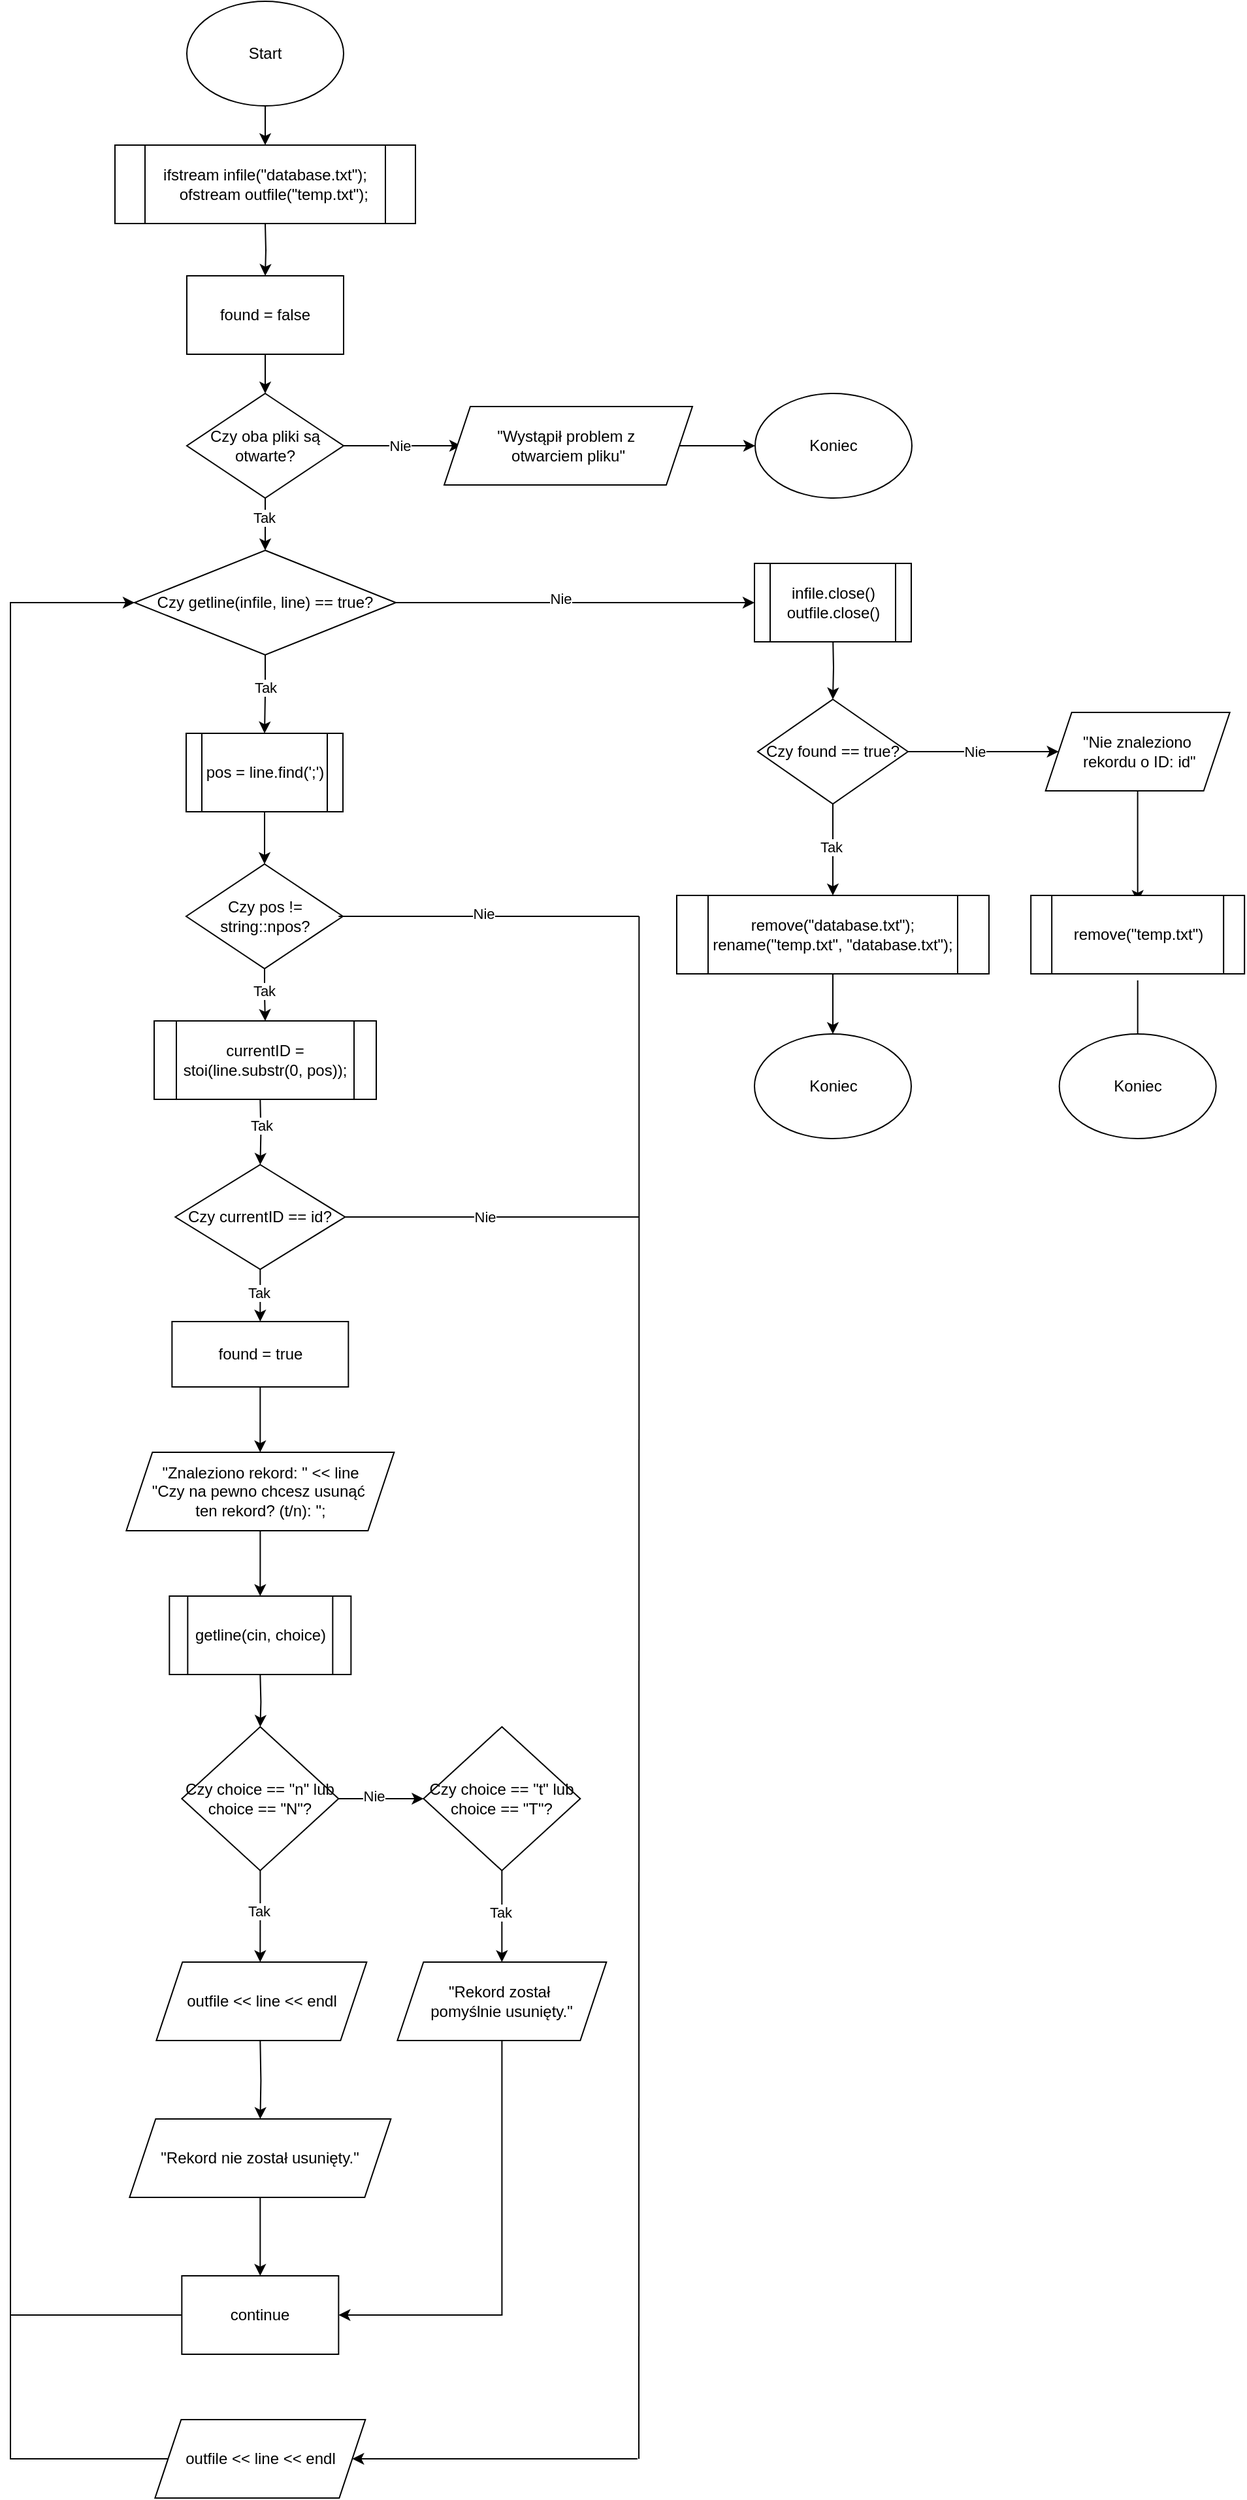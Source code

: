 <mxfile version="26.0.6">
  <diagram id="C5RBs43oDa-KdzZeNtuy" name="Page-1">
    <mxGraphModel dx="1728" dy="922" grid="1" gridSize="10" guides="1" tooltips="1" connect="1" arrows="1" fold="1" page="1" pageScale="1" pageWidth="827" pageHeight="1169" math="0" shadow="0">
      <root>
        <mxCell id="WIyWlLk6GJQsqaUBKTNV-0" />
        <mxCell id="WIyWlLk6GJQsqaUBKTNV-1" parent="WIyWlLk6GJQsqaUBKTNV-0" />
        <mxCell id="KCTy45zR8SqoDw_VZt65-4" value="" style="edgeStyle=orthogonalEdgeStyle;rounded=0;orthogonalLoop=1;jettySize=auto;html=1;" parent="WIyWlLk6GJQsqaUBKTNV-1" source="KCTy45zR8SqoDw_VZt65-0" edge="1">
          <mxGeometry relative="1" as="geometry">
            <mxPoint x="425" y="140" as="targetPoint" />
          </mxGeometry>
        </mxCell>
        <mxCell id="KCTy45zR8SqoDw_VZt65-0" value="Start" style="ellipse;whiteSpace=wrap;html=1;" parent="WIyWlLk6GJQsqaUBKTNV-1" vertex="1">
          <mxGeometry x="365" y="30" width="120" height="80" as="geometry" />
        </mxCell>
        <mxCell id="KCTy45zR8SqoDw_VZt65-5" value="" style="edgeStyle=orthogonalEdgeStyle;rounded=0;orthogonalLoop=1;jettySize=auto;html=1;" parent="WIyWlLk6GJQsqaUBKTNV-1" edge="1">
          <mxGeometry relative="1" as="geometry">
            <mxPoint x="425" y="240" as="targetPoint" />
            <mxPoint x="425" y="200" as="sourcePoint" />
          </mxGeometry>
        </mxCell>
        <mxCell id="KCTy45zR8SqoDw_VZt65-8" value="" style="edgeStyle=orthogonalEdgeStyle;rounded=0;orthogonalLoop=1;jettySize=auto;html=1;" parent="WIyWlLk6GJQsqaUBKTNV-1" source="KCTy45zR8SqoDw_VZt65-3" edge="1">
          <mxGeometry relative="1" as="geometry">
            <mxPoint x="425" y="450" as="targetPoint" />
          </mxGeometry>
        </mxCell>
        <mxCell id="KCTy45zR8SqoDw_VZt65-9" value="Tak" style="edgeLabel;html=1;align=center;verticalAlign=middle;resizable=0;points=[];" parent="KCTy45zR8SqoDw_VZt65-8" vertex="1" connectable="0">
          <mxGeometry x="-0.25" y="-1" relative="1" as="geometry">
            <mxPoint as="offset" />
          </mxGeometry>
        </mxCell>
        <mxCell id="KCTy45zR8SqoDw_VZt65-37" value="" style="edgeStyle=orthogonalEdgeStyle;rounded=0;orthogonalLoop=1;jettySize=auto;html=1;" parent="WIyWlLk6GJQsqaUBKTNV-1" source="KCTy45zR8SqoDw_VZt65-3" edge="1">
          <mxGeometry relative="1" as="geometry">
            <mxPoint x="575" y="370" as="targetPoint" />
          </mxGeometry>
        </mxCell>
        <mxCell id="KCTy45zR8SqoDw_VZt65-40" value="Nie" style="edgeLabel;html=1;align=center;verticalAlign=middle;resizable=0;points=[];" parent="KCTy45zR8SqoDw_VZt65-37" vertex="1" connectable="0">
          <mxGeometry x="-0.076" y="-5" relative="1" as="geometry">
            <mxPoint x="1" y="-5" as="offset" />
          </mxGeometry>
        </mxCell>
        <mxCell id="KCTy45zR8SqoDw_VZt65-3" value="Czy oba pliki są otwarte?" style="rhombus;whiteSpace=wrap;html=1;" parent="WIyWlLk6GJQsqaUBKTNV-1" vertex="1">
          <mxGeometry x="365" y="330" width="120" height="80" as="geometry" />
        </mxCell>
        <mxCell id="RIzqlDSU6DIZtA3HWdla-19" value="" style="edgeStyle=orthogonalEdgeStyle;rounded=0;orthogonalLoop=1;jettySize=auto;html=1;" edge="1" parent="WIyWlLk6GJQsqaUBKTNV-1" source="KCTy45zR8SqoDw_VZt65-10" target="7Dpj62d-ykifg3SA02z4-1">
          <mxGeometry relative="1" as="geometry" />
        </mxCell>
        <mxCell id="RIzqlDSU6DIZtA3HWdla-20" value="Tak" style="edgeLabel;html=1;align=center;verticalAlign=middle;resizable=0;points=[];" vertex="1" connectable="0" parent="RIzqlDSU6DIZtA3HWdla-19">
          <mxGeometry x="-0.193" y="-1" relative="1" as="geometry">
            <mxPoint as="offset" />
          </mxGeometry>
        </mxCell>
        <mxCell id="KCTy45zR8SqoDw_VZt65-10" value="Czy pos != string::npos?" style="rhombus;whiteSpace=wrap;html=1;" parent="WIyWlLk6GJQsqaUBKTNV-1" vertex="1">
          <mxGeometry x="364.5" y="690" width="120" height="80" as="geometry" />
        </mxCell>
        <mxCell id="KCTy45zR8SqoDw_VZt65-15" value="" style="edgeStyle=orthogonalEdgeStyle;rounded=0;orthogonalLoop=1;jettySize=auto;html=1;" parent="WIyWlLk6GJQsqaUBKTNV-1" target="KCTy45zR8SqoDw_VZt65-14" edge="1">
          <mxGeometry relative="1" as="geometry">
            <mxPoint x="421.17" y="870" as="sourcePoint" />
          </mxGeometry>
        </mxCell>
        <mxCell id="KCTy45zR8SqoDw_VZt65-17" value="Tak" style="edgeLabel;html=1;align=center;verticalAlign=middle;resizable=0;points=[];" parent="KCTy45zR8SqoDw_VZt65-15" vertex="1" connectable="0">
          <mxGeometry x="-0.232" relative="1" as="geometry">
            <mxPoint as="offset" />
          </mxGeometry>
        </mxCell>
        <mxCell id="KCTy45zR8SqoDw_VZt65-21" value="" style="edgeStyle=orthogonalEdgeStyle;rounded=0;orthogonalLoop=1;jettySize=auto;html=1;" parent="WIyWlLk6GJQsqaUBKTNV-1" source="KCTy45zR8SqoDw_VZt65-14" target="KCTy45zR8SqoDw_VZt65-18" edge="1">
          <mxGeometry relative="1" as="geometry" />
        </mxCell>
        <mxCell id="KCTy45zR8SqoDw_VZt65-24" value="Tak" style="edgeLabel;html=1;align=center;verticalAlign=middle;resizable=0;points=[];" parent="KCTy45zR8SqoDw_VZt65-21" vertex="1" connectable="0">
          <mxGeometry x="-0.1" y="-1" relative="1" as="geometry">
            <mxPoint as="offset" />
          </mxGeometry>
        </mxCell>
        <mxCell id="KCTy45zR8SqoDw_VZt65-14" value="Czy&amp;nbsp;currentID == id?" style="rhombus;whiteSpace=wrap;html=1;" parent="WIyWlLk6GJQsqaUBKTNV-1" vertex="1">
          <mxGeometry x="356.17" y="920" width="130" height="80" as="geometry" />
        </mxCell>
        <mxCell id="KCTy45zR8SqoDw_VZt65-22" value="" style="edgeStyle=orthogonalEdgeStyle;rounded=0;orthogonalLoop=1;jettySize=auto;html=1;" parent="WIyWlLk6GJQsqaUBKTNV-1" source="KCTy45zR8SqoDw_VZt65-18" target="KCTy45zR8SqoDw_VZt65-19" edge="1">
          <mxGeometry relative="1" as="geometry" />
        </mxCell>
        <mxCell id="KCTy45zR8SqoDw_VZt65-18" value="found = true" style="rounded=0;whiteSpace=wrap;html=1;" parent="WIyWlLk6GJQsqaUBKTNV-1" vertex="1">
          <mxGeometry x="353.67" y="1040" width="135" height="50" as="geometry" />
        </mxCell>
        <mxCell id="KCTy45zR8SqoDw_VZt65-23" value="" style="edgeStyle=orthogonalEdgeStyle;rounded=0;orthogonalLoop=1;jettySize=auto;html=1;" parent="WIyWlLk6GJQsqaUBKTNV-1" source="KCTy45zR8SqoDw_VZt65-19" edge="1">
          <mxGeometry relative="1" as="geometry">
            <mxPoint x="421.17" y="1250" as="targetPoint" />
          </mxGeometry>
        </mxCell>
        <mxCell id="KCTy45zR8SqoDw_VZt65-19" value="&lt;div&gt;&quot;Znaleziono rekord: &quot; &amp;lt;&amp;lt; line&lt;/div&gt;&lt;div&gt;&quot;Czy na pewno chcesz usunąć&amp;nbsp;&lt;/div&gt;&lt;div&gt;ten rekord? (t/n): &quot;;&lt;/div&gt;" style="shape=parallelogram;perimeter=parallelogramPerimeter;whiteSpace=wrap;html=1;fixedSize=1;" parent="WIyWlLk6GJQsqaUBKTNV-1" vertex="1">
          <mxGeometry x="318.67" y="1140" width="205" height="60" as="geometry" />
        </mxCell>
        <mxCell id="GhSu-IRCzfq4Tvi9c8nH-0" value="" style="edgeStyle=orthogonalEdgeStyle;rounded=0;orthogonalLoop=1;jettySize=auto;html=1;" parent="WIyWlLk6GJQsqaUBKTNV-1" target="KCTy45zR8SqoDw_VZt65-29" edge="1">
          <mxGeometry relative="1" as="geometry">
            <mxPoint x="421.17" y="1310" as="sourcePoint" />
          </mxGeometry>
        </mxCell>
        <mxCell id="KCTy45zR8SqoDw_VZt65-33" value="" style="edgeStyle=orthogonalEdgeStyle;rounded=0;orthogonalLoop=1;jettySize=auto;html=1;entryX=0.5;entryY=0;entryDx=0;entryDy=0;" parent="WIyWlLk6GJQsqaUBKTNV-1" source="KCTy45zR8SqoDw_VZt65-29" edge="1">
          <mxGeometry relative="1" as="geometry">
            <mxPoint x="421.17" y="1530" as="targetPoint" />
          </mxGeometry>
        </mxCell>
        <mxCell id="KCTy45zR8SqoDw_VZt65-34" value="Tak" style="edgeLabel;html=1;align=center;verticalAlign=middle;resizable=0;points=[];" parent="KCTy45zR8SqoDw_VZt65-33" vertex="1" connectable="0">
          <mxGeometry x="-0.117" y="-1" relative="1" as="geometry">
            <mxPoint as="offset" />
          </mxGeometry>
        </mxCell>
        <mxCell id="KCTy45zR8SqoDw_VZt65-44" value="" style="edgeStyle=orthogonalEdgeStyle;rounded=0;orthogonalLoop=1;jettySize=auto;html=1;" parent="WIyWlLk6GJQsqaUBKTNV-1" source="KCTy45zR8SqoDw_VZt65-29" target="KCTy45zR8SqoDw_VZt65-43" edge="1">
          <mxGeometry relative="1" as="geometry" />
        </mxCell>
        <mxCell id="KCTy45zR8SqoDw_VZt65-45" value="Nie" style="edgeLabel;html=1;align=center;verticalAlign=middle;resizable=0;points=[];" parent="KCTy45zR8SqoDw_VZt65-44" vertex="1" connectable="0">
          <mxGeometry x="-0.171" y="1" relative="1" as="geometry">
            <mxPoint y="-1" as="offset" />
          </mxGeometry>
        </mxCell>
        <mxCell id="KCTy45zR8SqoDw_VZt65-29" value="Czy&amp;nbsp;choice == &quot;n&quot; lub choice == &quot;N&quot;?" style="rhombus;whiteSpace=wrap;html=1;" parent="WIyWlLk6GJQsqaUBKTNV-1" vertex="1">
          <mxGeometry x="361.17" y="1350" width="120" height="110" as="geometry" />
        </mxCell>
        <mxCell id="7Dpj62d-ykifg3SA02z4-5" value="" style="edgeStyle=orthogonalEdgeStyle;rounded=0;orthogonalLoop=1;jettySize=auto;html=1;" parent="WIyWlLk6GJQsqaUBKTNV-1" target="KCTy45zR8SqoDw_VZt65-41" edge="1">
          <mxGeometry relative="1" as="geometry">
            <mxPoint x="421.17" y="1590" as="sourcePoint" />
          </mxGeometry>
        </mxCell>
        <mxCell id="7Dpj62d-ykifg3SA02z4-3" value="" style="edgeStyle=orthogonalEdgeStyle;rounded=0;orthogonalLoop=1;jettySize=auto;html=1;" parent="WIyWlLk6GJQsqaUBKTNV-1" source="KCTy45zR8SqoDw_VZt65-35" target="KCTy45zR8SqoDw_VZt65-38" edge="1">
          <mxGeometry relative="1" as="geometry" />
        </mxCell>
        <mxCell id="KCTy45zR8SqoDw_VZt65-35" value="&quot;Wystąpił problem z&amp;nbsp;&lt;div&gt;otwarciem pliku&quot;&lt;/div&gt;" style="shape=parallelogram;perimeter=parallelogramPerimeter;whiteSpace=wrap;html=1;fixedSize=1;align=center;" parent="WIyWlLk6GJQsqaUBKTNV-1" vertex="1">
          <mxGeometry x="562" y="340" width="190" height="60" as="geometry" />
        </mxCell>
        <mxCell id="KCTy45zR8SqoDw_VZt65-38" value="Koniec" style="ellipse;whiteSpace=wrap;html=1;align=center;" parent="WIyWlLk6GJQsqaUBKTNV-1" vertex="1">
          <mxGeometry x="800" y="330" width="120" height="80" as="geometry" />
        </mxCell>
        <mxCell id="7Dpj62d-ykifg3SA02z4-6" value="" style="edgeStyle=orthogonalEdgeStyle;rounded=0;orthogonalLoop=1;jettySize=auto;html=1;" parent="WIyWlLk6GJQsqaUBKTNV-1" source="KCTy45zR8SqoDw_VZt65-41" target="4f3Q8JfFXg3_KdYFr55n-6" edge="1">
          <mxGeometry relative="1" as="geometry" />
        </mxCell>
        <mxCell id="KCTy45zR8SqoDw_VZt65-41" value="&quot;Rekord nie został usunięty.&quot;" style="shape=parallelogram;perimeter=parallelogramPerimeter;whiteSpace=wrap;html=1;fixedSize=1;" parent="WIyWlLk6GJQsqaUBKTNV-1" vertex="1">
          <mxGeometry x="321.17" y="1650" width="200" height="60" as="geometry" />
        </mxCell>
        <mxCell id="KCTy45zR8SqoDw_VZt65-47" value="" style="edgeStyle=orthogonalEdgeStyle;rounded=0;orthogonalLoop=1;jettySize=auto;html=1;" parent="WIyWlLk6GJQsqaUBKTNV-1" source="KCTy45zR8SqoDw_VZt65-43" target="KCTy45zR8SqoDw_VZt65-46" edge="1">
          <mxGeometry relative="1" as="geometry" />
        </mxCell>
        <mxCell id="KCTy45zR8SqoDw_VZt65-48" value="Tak" style="edgeLabel;html=1;align=center;verticalAlign=middle;resizable=0;points=[];" parent="KCTy45zR8SqoDw_VZt65-47" vertex="1" connectable="0">
          <mxGeometry x="-0.085" y="-1" relative="1" as="geometry">
            <mxPoint as="offset" />
          </mxGeometry>
        </mxCell>
        <mxCell id="KCTy45zR8SqoDw_VZt65-43" value="Czy&amp;nbsp;choice == &quot;t&quot; lub choice == &quot;T&quot;?" style="rhombus;whiteSpace=wrap;html=1;" parent="WIyWlLk6GJQsqaUBKTNV-1" vertex="1">
          <mxGeometry x="546.17" y="1350" width="120" height="110" as="geometry" />
        </mxCell>
        <mxCell id="4f3Q8JfFXg3_KdYFr55n-7" value="" style="edgeStyle=orthogonalEdgeStyle;rounded=0;orthogonalLoop=1;jettySize=auto;html=1;" parent="WIyWlLk6GJQsqaUBKTNV-1" source="KCTy45zR8SqoDw_VZt65-46" target="4f3Q8JfFXg3_KdYFr55n-6" edge="1">
          <mxGeometry relative="1" as="geometry">
            <Array as="points">
              <mxPoint x="606.17" y="1800" />
            </Array>
          </mxGeometry>
        </mxCell>
        <mxCell id="KCTy45zR8SqoDw_VZt65-46" value="&quot;Rekord został&amp;nbsp;&lt;div&gt;pomyślnie usunięty.&quot;&lt;/div&gt;" style="shape=parallelogram;perimeter=parallelogramPerimeter;whiteSpace=wrap;html=1;fixedSize=1;" parent="WIyWlLk6GJQsqaUBKTNV-1" vertex="1">
          <mxGeometry x="526.17" y="1530" width="160" height="60" as="geometry" />
        </mxCell>
        <mxCell id="KCTy45zR8SqoDw_VZt65-59" value="" style="edgeStyle=orthogonalEdgeStyle;rounded=0;orthogonalLoop=1;jettySize=auto;html=1;" parent="WIyWlLk6GJQsqaUBKTNV-1" target="KCTy45zR8SqoDw_VZt65-58" edge="1">
          <mxGeometry relative="1" as="geometry">
            <mxPoint x="859.5" y="514" as="sourcePoint" />
          </mxGeometry>
        </mxCell>
        <mxCell id="KCTy45zR8SqoDw_VZt65-66" value="" style="edgeStyle=orthogonalEdgeStyle;rounded=0;orthogonalLoop=1;jettySize=auto;html=1;" parent="WIyWlLk6GJQsqaUBKTNV-1" source="KCTy45zR8SqoDw_VZt65-58" target="KCTy45zR8SqoDw_VZt65-65" edge="1">
          <mxGeometry relative="1" as="geometry" />
        </mxCell>
        <mxCell id="GhSu-IRCzfq4Tvi9c8nH-3" value="Nie" style="edgeLabel;html=1;align=center;verticalAlign=middle;resizable=0;points=[];" parent="KCTy45zR8SqoDw_VZt65-66" vertex="1" connectable="0">
          <mxGeometry x="-0.116" relative="1" as="geometry">
            <mxPoint as="offset" />
          </mxGeometry>
        </mxCell>
        <mxCell id="RIzqlDSU6DIZtA3HWdla-8" value="" style="edgeStyle=orthogonalEdgeStyle;rounded=0;orthogonalLoop=1;jettySize=auto;html=1;" edge="1" parent="WIyWlLk6GJQsqaUBKTNV-1" source="KCTy45zR8SqoDw_VZt65-58" target="7Dpj62d-ykifg3SA02z4-13">
          <mxGeometry relative="1" as="geometry" />
        </mxCell>
        <mxCell id="RIzqlDSU6DIZtA3HWdla-9" value="Tak" style="edgeLabel;html=1;align=center;verticalAlign=middle;resizable=0;points=[];" vertex="1" connectable="0" parent="RIzqlDSU6DIZtA3HWdla-8">
          <mxGeometry x="-0.076" y="-2" relative="1" as="geometry">
            <mxPoint as="offset" />
          </mxGeometry>
        </mxCell>
        <mxCell id="KCTy45zR8SqoDw_VZt65-58" value="Czy found == true?" style="rhombus;whiteSpace=wrap;html=1;" parent="WIyWlLk6GJQsqaUBKTNV-1" vertex="1">
          <mxGeometry x="802" y="564" width="115" height="80" as="geometry" />
        </mxCell>
        <mxCell id="KCTy45zR8SqoDw_VZt65-63" value="" style="edgeStyle=orthogonalEdgeStyle;rounded=0;orthogonalLoop=1;jettySize=auto;html=1;exitX=0.5;exitY=1;exitDx=0;exitDy=0;" parent="WIyWlLk6GJQsqaUBKTNV-1" source="7Dpj62d-ykifg3SA02z4-13" target="KCTy45zR8SqoDw_VZt65-62" edge="1">
          <mxGeometry relative="1" as="geometry">
            <mxPoint x="667.5" y="634" as="sourcePoint" />
          </mxGeometry>
        </mxCell>
        <mxCell id="KCTy45zR8SqoDw_VZt65-62" value="Koniec" style="ellipse;whiteSpace=wrap;html=1;" parent="WIyWlLk6GJQsqaUBKTNV-1" vertex="1">
          <mxGeometry x="799.5" y="820" width="120" height="80" as="geometry" />
        </mxCell>
        <mxCell id="KCTy45zR8SqoDw_VZt65-70" value="" style="edgeStyle=orthogonalEdgeStyle;rounded=0;orthogonalLoop=1;jettySize=auto;html=1;" parent="WIyWlLk6GJQsqaUBKTNV-1" source="KCTy45zR8SqoDw_VZt65-65" edge="1">
          <mxGeometry relative="1" as="geometry">
            <mxPoint x="1092.83" y="719" as="targetPoint" />
          </mxGeometry>
        </mxCell>
        <mxCell id="KCTy45zR8SqoDw_VZt65-65" value="&quot;Nie znaleziono&lt;div&gt;&amp;nbsp;rekordu o ID: id&quot;&lt;/div&gt;" style="shape=parallelogram;perimeter=parallelogramPerimeter;whiteSpace=wrap;html=1;fixedSize=1;" parent="WIyWlLk6GJQsqaUBKTNV-1" vertex="1">
          <mxGeometry x="1022.33" y="574" width="141" height="60" as="geometry" />
        </mxCell>
        <mxCell id="KCTy45zR8SqoDw_VZt65-71" value="" style="edgeStyle=orthogonalEdgeStyle;rounded=0;orthogonalLoop=1;jettySize=auto;html=1;" parent="WIyWlLk6GJQsqaUBKTNV-1" edge="1">
          <mxGeometry relative="1" as="geometry">
            <mxPoint x="1092.83" y="829" as="targetPoint" />
            <mxPoint x="1092.83" y="779" as="sourcePoint" />
          </mxGeometry>
        </mxCell>
        <mxCell id="KCTy45zR8SqoDw_VZt65-69" value="Koniec" style="ellipse;whiteSpace=wrap;html=1;" parent="WIyWlLk6GJQsqaUBKTNV-1" vertex="1">
          <mxGeometry x="1032.83" y="820" width="120" height="80" as="geometry" />
        </mxCell>
        <mxCell id="GhSu-IRCzfq4Tvi9c8nH-7" value="" style="endArrow=none;html=1;rounded=0;exitX=1;exitY=0.5;exitDx=0;exitDy=0;" parent="WIyWlLk6GJQsqaUBKTNV-1" source="KCTy45zR8SqoDw_VZt65-14" edge="1">
          <mxGeometry width="50" height="50" relative="1" as="geometry">
            <mxPoint x="451.17" y="1030" as="sourcePoint" />
            <mxPoint x="711.17" y="960" as="targetPoint" />
          </mxGeometry>
        </mxCell>
        <mxCell id="GhSu-IRCzfq4Tvi9c8nH-9" value="Nie" style="edgeLabel;html=1;align=center;verticalAlign=middle;resizable=0;points=[];" parent="GhSu-IRCzfq4Tvi9c8nH-7" vertex="1" connectable="0">
          <mxGeometry x="-0.048" relative="1" as="geometry">
            <mxPoint as="offset" />
          </mxGeometry>
        </mxCell>
        <mxCell id="GhSu-IRCzfq4Tvi9c8nH-8" value="" style="endArrow=none;html=1;rounded=0;" parent="WIyWlLk6GJQsqaUBKTNV-1" edge="1">
          <mxGeometry width="50" height="50" relative="1" as="geometry">
            <mxPoint x="711" y="1910" as="sourcePoint" />
            <mxPoint x="711.17" y="970" as="targetPoint" />
            <Array as="points" />
          </mxGeometry>
        </mxCell>
        <mxCell id="GhSu-IRCzfq4Tvi9c8nH-10" value="" style="endArrow=none;html=1;rounded=0;" parent="WIyWlLk6GJQsqaUBKTNV-1" edge="1">
          <mxGeometry width="50" height="50" relative="1" as="geometry">
            <mxPoint x="481.17" y="730" as="sourcePoint" />
            <mxPoint x="711.17" y="730" as="targetPoint" />
          </mxGeometry>
        </mxCell>
        <mxCell id="GhSu-IRCzfq4Tvi9c8nH-12" value="Nie" style="edgeLabel;html=1;align=center;verticalAlign=middle;resizable=0;points=[];" parent="GhSu-IRCzfq4Tvi9c8nH-10" vertex="1" connectable="0">
          <mxGeometry x="-0.041" y="2" relative="1" as="geometry">
            <mxPoint as="offset" />
          </mxGeometry>
        </mxCell>
        <mxCell id="GhSu-IRCzfq4Tvi9c8nH-11" value="" style="endArrow=none;html=1;rounded=0;" parent="WIyWlLk6GJQsqaUBKTNV-1" edge="1">
          <mxGeometry width="50" height="50" relative="1" as="geometry">
            <mxPoint x="711.17" y="970" as="sourcePoint" />
            <mxPoint x="711.17" y="730" as="targetPoint" />
          </mxGeometry>
        </mxCell>
        <mxCell id="4f3Q8JfFXg3_KdYFr55n-0" value="&lt;div&gt;ifstream infile(&quot;database.txt&quot;);&lt;/div&gt;&lt;div&gt;&amp;nbsp; &amp;nbsp; ofstream outfile(&quot;temp.txt&quot;);&lt;/div&gt;" style="shape=process;whiteSpace=wrap;html=1;backgroundOutline=1;align=center;" parent="WIyWlLk6GJQsqaUBKTNV-1" vertex="1">
          <mxGeometry x="310" y="140" width="230" height="60" as="geometry" />
        </mxCell>
        <mxCell id="4f3Q8JfFXg3_KdYFr55n-2" value="" style="edgeStyle=orthogonalEdgeStyle;rounded=0;orthogonalLoop=1;jettySize=auto;html=1;" parent="WIyWlLk6GJQsqaUBKTNV-1" source="4f3Q8JfFXg3_KdYFr55n-1" target="KCTy45zR8SqoDw_VZt65-3" edge="1">
          <mxGeometry relative="1" as="geometry" />
        </mxCell>
        <mxCell id="4f3Q8JfFXg3_KdYFr55n-1" value="&lt;div&gt;found = false&lt;/div&gt;" style="rounded=0;whiteSpace=wrap;html=1;" parent="WIyWlLk6GJQsqaUBKTNV-1" vertex="1">
          <mxGeometry x="365" y="240" width="120" height="60" as="geometry" />
        </mxCell>
        <mxCell id="4f3Q8JfFXg3_KdYFr55n-6" value="continue" style="rounded=0;whiteSpace=wrap;html=1;" parent="WIyWlLk6GJQsqaUBKTNV-1" vertex="1">
          <mxGeometry x="361.17" y="1770" width="120" height="60" as="geometry" />
        </mxCell>
        <mxCell id="RIzqlDSU6DIZtA3HWdla-5" value="" style="edgeStyle=orthogonalEdgeStyle;rounded=0;orthogonalLoop=1;jettySize=auto;html=1;" edge="1" parent="WIyWlLk6GJQsqaUBKTNV-1" source="7Dpj62d-ykifg3SA02z4-0" target="KCTy45zR8SqoDw_VZt65-10">
          <mxGeometry relative="1" as="geometry" />
        </mxCell>
        <mxCell id="7Dpj62d-ykifg3SA02z4-0" value="pos = line.find(&#39;;&#39;)" style="shape=process;whiteSpace=wrap;html=1;backgroundOutline=1;" parent="WIyWlLk6GJQsqaUBKTNV-1" vertex="1">
          <mxGeometry x="364.5" y="590" width="120" height="60" as="geometry" />
        </mxCell>
        <mxCell id="7Dpj62d-ykifg3SA02z4-1" value="currentID = stoi(line.substr(0, pos));" style="shape=process;whiteSpace=wrap;html=1;backgroundOutline=1;" parent="WIyWlLk6GJQsqaUBKTNV-1" vertex="1">
          <mxGeometry x="340" y="810" width="170" height="60" as="geometry" />
        </mxCell>
        <mxCell id="7Dpj62d-ykifg3SA02z4-4" value="getline(cin, choice)" style="shape=process;whiteSpace=wrap;html=1;backgroundOutline=1;" parent="WIyWlLk6GJQsqaUBKTNV-1" vertex="1">
          <mxGeometry x="351.67" y="1250" width="139" height="60" as="geometry" />
        </mxCell>
        <mxCell id="7Dpj62d-ykifg3SA02z4-7" value="outfile &amp;lt;&amp;lt; line &amp;lt;&amp;lt; endl" style="shape=parallelogram;perimeter=parallelogramPerimeter;whiteSpace=wrap;html=1;fixedSize=1;" parent="WIyWlLk6GJQsqaUBKTNV-1" vertex="1">
          <mxGeometry x="341.67" y="1530" width="161" height="60" as="geometry" />
        </mxCell>
        <mxCell id="RIzqlDSU6DIZtA3HWdla-13" style="edgeStyle=orthogonalEdgeStyle;rounded=0;orthogonalLoop=1;jettySize=auto;html=1;entryX=0;entryY=0.5;entryDx=0;entryDy=0;" edge="1" parent="WIyWlLk6GJQsqaUBKTNV-1" source="7Dpj62d-ykifg3SA02z4-9" target="RIzqlDSU6DIZtA3HWdla-1">
          <mxGeometry relative="1" as="geometry">
            <mxPoint x="220" y="490" as="targetPoint" />
            <Array as="points">
              <mxPoint x="230" y="1910" />
              <mxPoint x="230" y="490" />
            </Array>
          </mxGeometry>
        </mxCell>
        <mxCell id="7Dpj62d-ykifg3SA02z4-9" value="outfile &amp;lt;&amp;lt; line &amp;lt;&amp;lt; endl" style="shape=parallelogram;perimeter=parallelogramPerimeter;whiteSpace=wrap;html=1;fixedSize=1;" parent="WIyWlLk6GJQsqaUBKTNV-1" vertex="1">
          <mxGeometry x="340.67" y="1880" width="161" height="60" as="geometry" />
        </mxCell>
        <mxCell id="7Dpj62d-ykifg3SA02z4-11" value="&lt;div&gt;infile.close()&lt;/div&gt;&lt;div&gt;&lt;span style=&quot;background-color: transparent; color: light-dark(rgb(0, 0, 0), rgb(255, 255, 255));&quot;&gt;outfile.close()&lt;/span&gt;&lt;/div&gt;" style="shape=process;whiteSpace=wrap;html=1;backgroundOutline=1;" parent="WIyWlLk6GJQsqaUBKTNV-1" vertex="1">
          <mxGeometry x="799.5" y="460" width="120" height="60" as="geometry" />
        </mxCell>
        <mxCell id="7Dpj62d-ykifg3SA02z4-12" value="remove(&quot;temp.txt&quot;)" style="shape=process;whiteSpace=wrap;html=1;backgroundOutline=1;" parent="WIyWlLk6GJQsqaUBKTNV-1" vertex="1">
          <mxGeometry x="1011.08" y="714" width="163.5" height="60" as="geometry" />
        </mxCell>
        <mxCell id="7Dpj62d-ykifg3SA02z4-13" value="&lt;div&gt;remove(&quot;database.txt&quot;);&lt;/div&gt;&lt;div&gt;&lt;span style=&quot;background-color: transparent; color: light-dark(rgb(0, 0, 0), rgb(255, 255, 255));&quot;&gt;rename(&quot;temp.txt&quot;, &quot;database.txt&quot;);&lt;/span&gt;&lt;/div&gt;" style="shape=process;whiteSpace=wrap;html=1;backgroundOutline=1;" parent="WIyWlLk6GJQsqaUBKTNV-1" vertex="1">
          <mxGeometry x="740" y="714" width="239" height="60" as="geometry" />
        </mxCell>
        <mxCell id="RIzqlDSU6DIZtA3HWdla-2" value="" style="edgeStyle=orthogonalEdgeStyle;rounded=0;orthogonalLoop=1;jettySize=auto;html=1;" edge="1" parent="WIyWlLk6GJQsqaUBKTNV-1" source="RIzqlDSU6DIZtA3HWdla-1" target="7Dpj62d-ykifg3SA02z4-0">
          <mxGeometry relative="1" as="geometry" />
        </mxCell>
        <mxCell id="RIzqlDSU6DIZtA3HWdla-3" value="Tak" style="edgeLabel;html=1;align=center;verticalAlign=middle;resizable=0;points=[];" vertex="1" connectable="0" parent="RIzqlDSU6DIZtA3HWdla-2">
          <mxGeometry x="-0.176" y="2" relative="1" as="geometry">
            <mxPoint x="-2" as="offset" />
          </mxGeometry>
        </mxCell>
        <mxCell id="RIzqlDSU6DIZtA3HWdla-6" style="edgeStyle=orthogonalEdgeStyle;rounded=0;orthogonalLoop=1;jettySize=auto;html=1;entryX=0;entryY=0.5;entryDx=0;entryDy=0;" edge="1" parent="WIyWlLk6GJQsqaUBKTNV-1" source="RIzqlDSU6DIZtA3HWdla-1" target="7Dpj62d-ykifg3SA02z4-11">
          <mxGeometry relative="1" as="geometry" />
        </mxCell>
        <mxCell id="RIzqlDSU6DIZtA3HWdla-11" value="Nie" style="edgeLabel;html=1;align=center;verticalAlign=middle;resizable=0;points=[];" vertex="1" connectable="0" parent="RIzqlDSU6DIZtA3HWdla-6">
          <mxGeometry x="-0.081" y="3" relative="1" as="geometry">
            <mxPoint as="offset" />
          </mxGeometry>
        </mxCell>
        <mxCell id="RIzqlDSU6DIZtA3HWdla-1" value="Czy&amp;nbsp;getline(infile, line) == true?" style="rhombus;whiteSpace=wrap;html=1;align=center;" vertex="1" parent="WIyWlLk6GJQsqaUBKTNV-1">
          <mxGeometry x="325" y="450" width="200" height="80" as="geometry" />
        </mxCell>
        <mxCell id="RIzqlDSU6DIZtA3HWdla-12" value="" style="endArrow=classic;html=1;rounded=0;entryX=1;entryY=0.5;entryDx=0;entryDy=0;" edge="1" parent="WIyWlLk6GJQsqaUBKTNV-1" target="7Dpj62d-ykifg3SA02z4-9">
          <mxGeometry width="50" height="50" relative="1" as="geometry">
            <mxPoint x="710" y="1910" as="sourcePoint" />
            <mxPoint x="700" y="1560" as="targetPoint" />
          </mxGeometry>
        </mxCell>
        <mxCell id="RIzqlDSU6DIZtA3HWdla-15" value="" style="endArrow=none;html=1;rounded=0;entryX=0;entryY=0.5;entryDx=0;entryDy=0;" edge="1" parent="WIyWlLk6GJQsqaUBKTNV-1" target="4f3Q8JfFXg3_KdYFr55n-6">
          <mxGeometry width="50" height="50" relative="1" as="geometry">
            <mxPoint x="230" y="1800" as="sourcePoint" />
            <mxPoint x="700" y="1560" as="targetPoint" />
          </mxGeometry>
        </mxCell>
      </root>
    </mxGraphModel>
  </diagram>
</mxfile>
